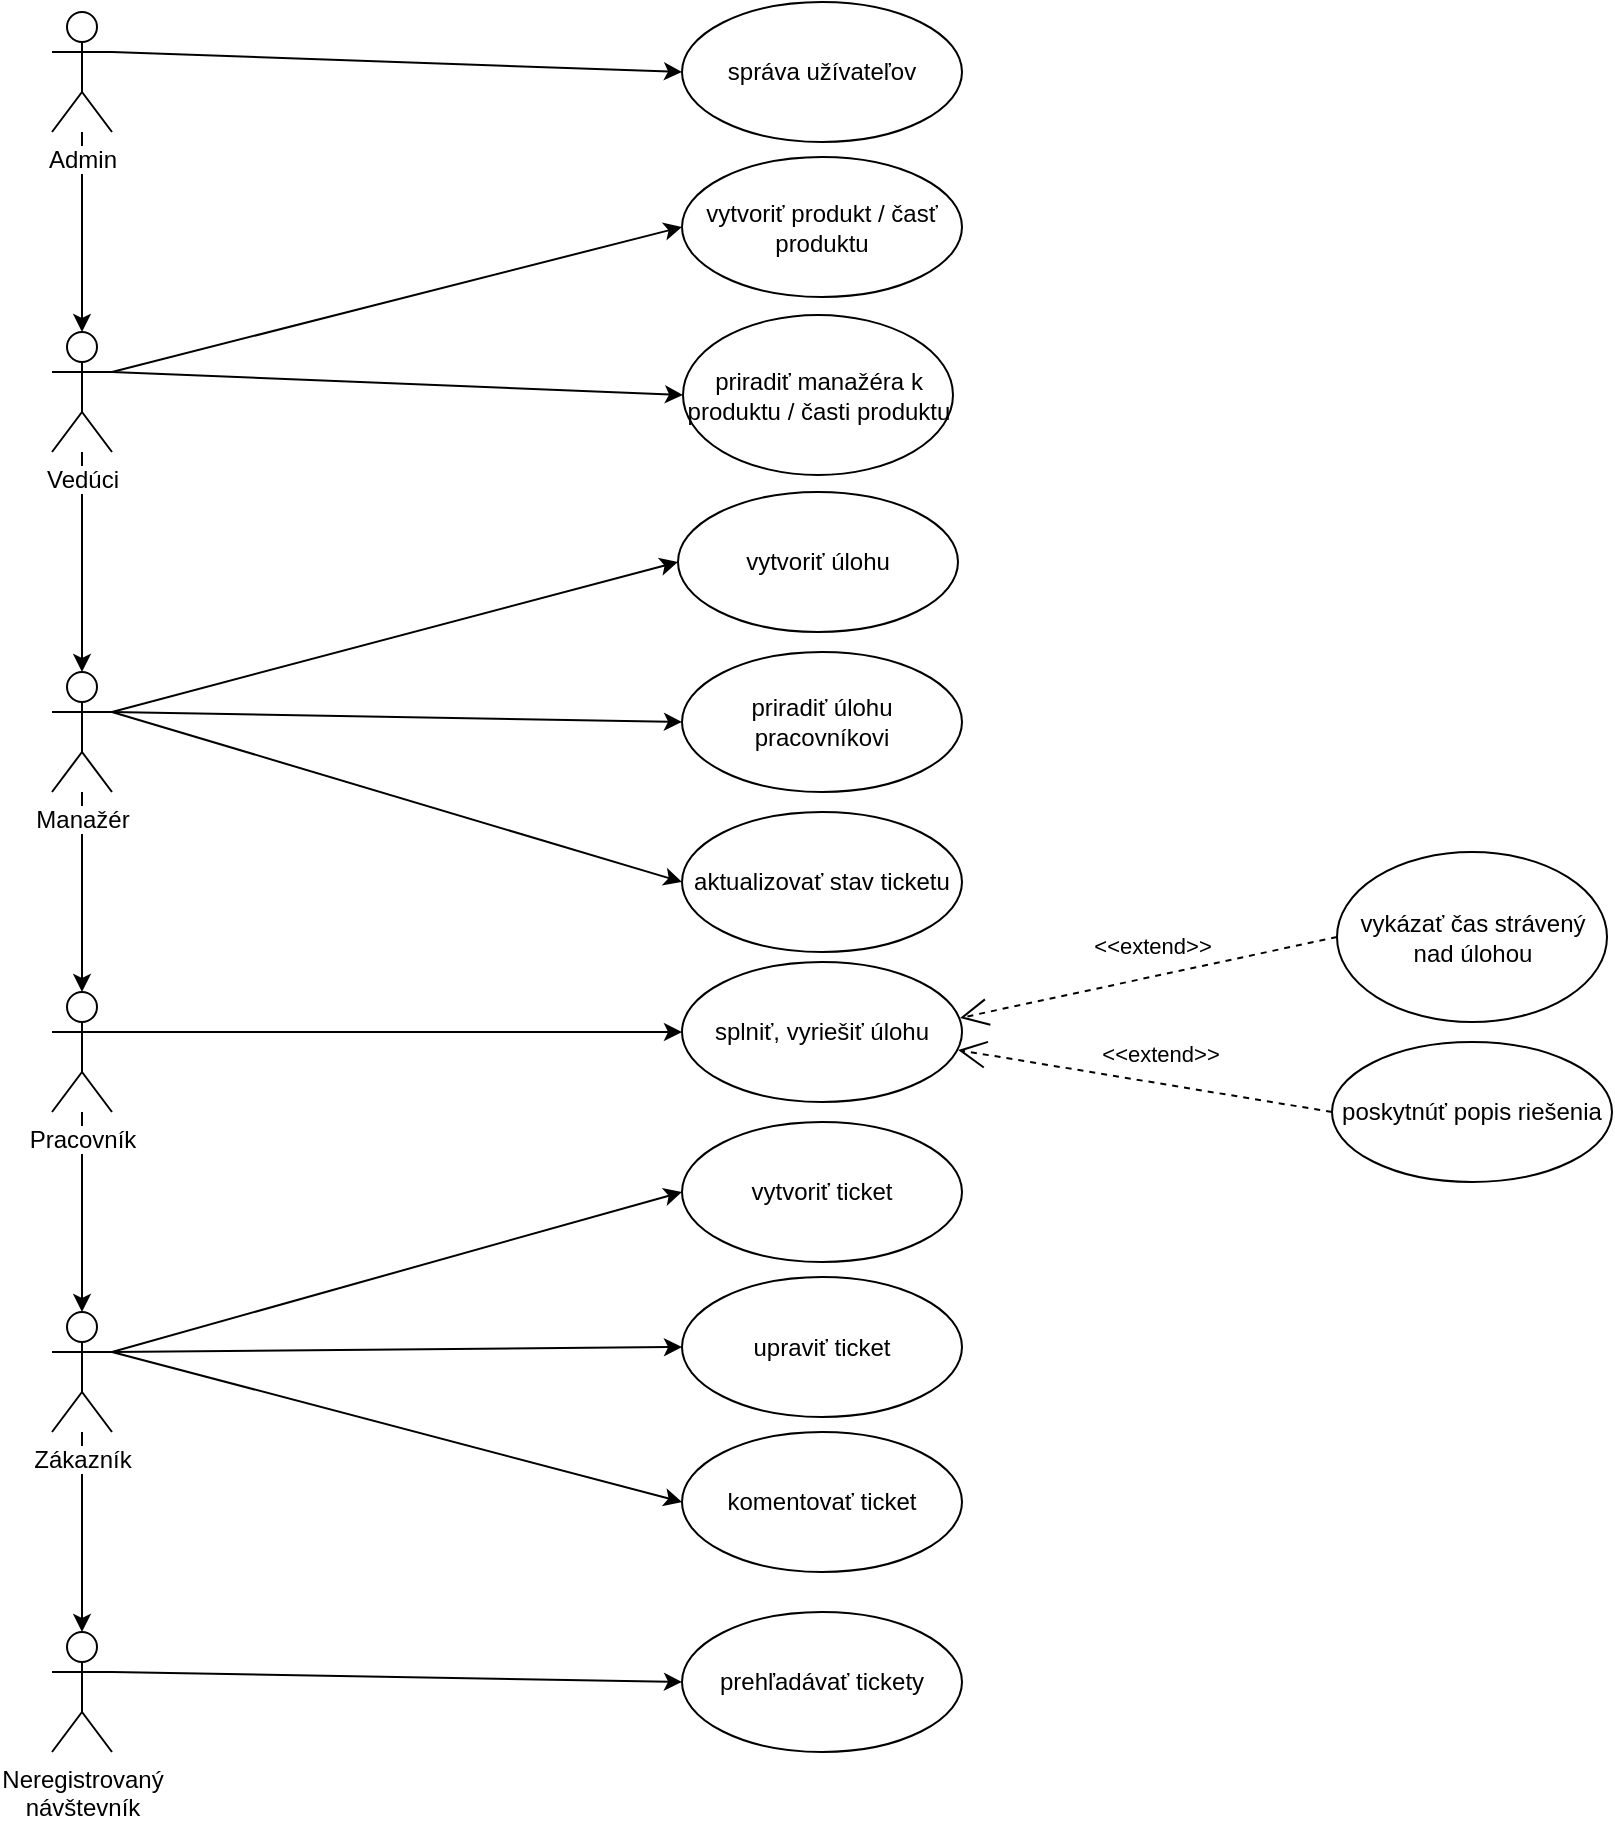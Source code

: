 <mxfile version="12.0.0" type="device" pages="1"><diagram id="k_cwYN8qvrqHqvvjKaI5" name="Page-1"><mxGraphModel dx="2031" dy="1079" grid="1" gridSize="10" guides="1" tooltips="1" connect="1" arrows="1" fold="1" page="1" pageScale="1" pageWidth="850" pageHeight="1100" math="0" shadow="0"><root><mxCell id="0"/><mxCell id="1" parent="0"/><mxCell id="xFpFT1fjjYDJ1wltWbpC-3" value="" style="edgeStyle=orthogonalEdgeStyle;rounded=0;orthogonalLoop=1;jettySize=auto;html=1;" edge="1" parent="1" source="xFpFT1fjjYDJ1wltWbpC-1" target="xFpFT1fjjYDJ1wltWbpC-2"><mxGeometry relative="1" as="geometry"/></mxCell><mxCell id="xFpFT1fjjYDJ1wltWbpC-5" style="rounded=0;orthogonalLoop=1;jettySize=auto;html=1;exitX=1;exitY=0.333;exitDx=0;exitDy=0;exitPerimeter=0;entryX=0;entryY=0.5;entryDx=0;entryDy=0;" edge="1" parent="1" source="xFpFT1fjjYDJ1wltWbpC-1" target="xFpFT1fjjYDJ1wltWbpC-4"><mxGeometry relative="1" as="geometry"/></mxCell><mxCell id="xFpFT1fjjYDJ1wltWbpC-1" value="Admin" style="shape=umlActor;verticalLabelPosition=bottom;labelBackgroundColor=#ffffff;verticalAlign=top;html=1;" vertex="1" parent="1"><mxGeometry x="40" y="110" width="30" height="60" as="geometry"/></mxCell><mxCell id="xFpFT1fjjYDJ1wltWbpC-10" value="" style="edgeStyle=none;rounded=0;orthogonalLoop=1;jettySize=auto;html=1;" edge="1" parent="1" source="xFpFT1fjjYDJ1wltWbpC-2" target="xFpFT1fjjYDJ1wltWbpC-9"><mxGeometry relative="1" as="geometry"/></mxCell><mxCell id="xFpFT1fjjYDJ1wltWbpC-12" style="edgeStyle=none;rounded=0;orthogonalLoop=1;jettySize=auto;html=1;exitX=1;exitY=0.333;exitDx=0;exitDy=0;exitPerimeter=0;entryX=0;entryY=0.5;entryDx=0;entryDy=0;" edge="1" parent="1" source="xFpFT1fjjYDJ1wltWbpC-2" target="xFpFT1fjjYDJ1wltWbpC-11"><mxGeometry relative="1" as="geometry"/></mxCell><mxCell id="xFpFT1fjjYDJ1wltWbpC-14" style="edgeStyle=none;rounded=0;orthogonalLoop=1;jettySize=auto;html=1;exitX=1;exitY=0.333;exitDx=0;exitDy=0;exitPerimeter=0;entryX=0;entryY=0.5;entryDx=0;entryDy=0;" edge="1" parent="1" source="xFpFT1fjjYDJ1wltWbpC-2" target="xFpFT1fjjYDJ1wltWbpC-13"><mxGeometry relative="1" as="geometry"/></mxCell><mxCell id="xFpFT1fjjYDJ1wltWbpC-2" value="Vedúci" style="shape=umlActor;verticalLabelPosition=bottom;labelBackgroundColor=#ffffff;verticalAlign=top;html=1;" vertex="1" parent="1"><mxGeometry x="40" y="270" width="30" height="60" as="geometry"/></mxCell><mxCell id="xFpFT1fjjYDJ1wltWbpC-17" style="edgeStyle=none;rounded=0;orthogonalLoop=1;jettySize=auto;html=1;exitX=1;exitY=0.333;exitDx=0;exitDy=0;exitPerimeter=0;entryX=0;entryY=0.5;entryDx=0;entryDy=0;" edge="1" parent="1" source="xFpFT1fjjYDJ1wltWbpC-9" target="xFpFT1fjjYDJ1wltWbpC-15"><mxGeometry relative="1" as="geometry"/></mxCell><mxCell id="xFpFT1fjjYDJ1wltWbpC-18" style="edgeStyle=none;rounded=0;orthogonalLoop=1;jettySize=auto;html=1;exitX=1;exitY=0.333;exitDx=0;exitDy=0;exitPerimeter=0;entryX=0;entryY=0.5;entryDx=0;entryDy=0;" edge="1" parent="1" source="xFpFT1fjjYDJ1wltWbpC-9" target="xFpFT1fjjYDJ1wltWbpC-16"><mxGeometry relative="1" as="geometry"/></mxCell><mxCell id="xFpFT1fjjYDJ1wltWbpC-20" style="edgeStyle=none;rounded=0;orthogonalLoop=1;jettySize=auto;html=1;exitX=1;exitY=0.333;exitDx=0;exitDy=0;exitPerimeter=0;entryX=0;entryY=0.5;entryDx=0;entryDy=0;" edge="1" parent="1" source="xFpFT1fjjYDJ1wltWbpC-9" target="xFpFT1fjjYDJ1wltWbpC-19"><mxGeometry relative="1" as="geometry"/></mxCell><mxCell id="xFpFT1fjjYDJ1wltWbpC-22" value="" style="edgeStyle=none;rounded=0;orthogonalLoop=1;jettySize=auto;html=1;" edge="1" parent="1" source="xFpFT1fjjYDJ1wltWbpC-9" target="xFpFT1fjjYDJ1wltWbpC-21"><mxGeometry relative="1" as="geometry"/></mxCell><mxCell id="xFpFT1fjjYDJ1wltWbpC-9" value="Manažér" style="shape=umlActor;verticalLabelPosition=bottom;labelBackgroundColor=#ffffff;verticalAlign=top;html=1;" vertex="1" parent="1"><mxGeometry x="40" y="440" width="30" height="60" as="geometry"/></mxCell><mxCell id="xFpFT1fjjYDJ1wltWbpC-24" style="edgeStyle=none;rounded=0;orthogonalLoop=1;jettySize=auto;html=1;exitX=1;exitY=0.333;exitDx=0;exitDy=0;exitPerimeter=0;entryX=0;entryY=0.5;entryDx=0;entryDy=0;" edge="1" parent="1" source="xFpFT1fjjYDJ1wltWbpC-21" target="xFpFT1fjjYDJ1wltWbpC-23"><mxGeometry relative="1" as="geometry"/></mxCell><mxCell id="xFpFT1fjjYDJ1wltWbpC-33" value="" style="edgeStyle=none;rounded=0;orthogonalLoop=1;jettySize=auto;html=1;" edge="1" parent="1" source="xFpFT1fjjYDJ1wltWbpC-21" target="xFpFT1fjjYDJ1wltWbpC-32"><mxGeometry relative="1" as="geometry"/></mxCell><mxCell id="xFpFT1fjjYDJ1wltWbpC-21" value="Pracovník" style="shape=umlActor;verticalLabelPosition=bottom;labelBackgroundColor=#ffffff;verticalAlign=top;html=1;" vertex="1" parent="1"><mxGeometry x="40" y="600" width="30" height="60" as="geometry"/></mxCell><mxCell id="xFpFT1fjjYDJ1wltWbpC-37" style="edgeStyle=none;rounded=0;orthogonalLoop=1;jettySize=auto;html=1;exitX=1;exitY=0.333;exitDx=0;exitDy=0;exitPerimeter=0;entryX=0;entryY=0.5;entryDx=0;entryDy=0;" edge="1" parent="1" source="xFpFT1fjjYDJ1wltWbpC-32" target="xFpFT1fjjYDJ1wltWbpC-35"><mxGeometry relative="1" as="geometry"/></mxCell><mxCell id="xFpFT1fjjYDJ1wltWbpC-38" style="edgeStyle=none;rounded=0;orthogonalLoop=1;jettySize=auto;html=1;exitX=1;exitY=0.333;exitDx=0;exitDy=0;exitPerimeter=0;entryX=0;entryY=0.5;entryDx=0;entryDy=0;" edge="1" parent="1" source="xFpFT1fjjYDJ1wltWbpC-32" target="xFpFT1fjjYDJ1wltWbpC-36"><mxGeometry relative="1" as="geometry"/></mxCell><mxCell id="xFpFT1fjjYDJ1wltWbpC-40" style="edgeStyle=none;rounded=0;orthogonalLoop=1;jettySize=auto;html=1;exitX=1;exitY=0.333;exitDx=0;exitDy=0;exitPerimeter=0;entryX=0;entryY=0.5;entryDx=0;entryDy=0;" edge="1" parent="1" source="xFpFT1fjjYDJ1wltWbpC-32" target="xFpFT1fjjYDJ1wltWbpC-39"><mxGeometry relative="1" as="geometry"/></mxCell><mxCell id="xFpFT1fjjYDJ1wltWbpC-42" value="" style="edgeStyle=none;rounded=0;orthogonalLoop=1;jettySize=auto;html=1;" edge="1" parent="1" source="xFpFT1fjjYDJ1wltWbpC-32" target="xFpFT1fjjYDJ1wltWbpC-41"><mxGeometry relative="1" as="geometry"/></mxCell><mxCell id="xFpFT1fjjYDJ1wltWbpC-32" value="Zákazník" style="shape=umlActor;verticalLabelPosition=bottom;labelBackgroundColor=#ffffff;verticalAlign=top;html=1;" vertex="1" parent="1"><mxGeometry x="40" y="760" width="30" height="60" as="geometry"/></mxCell><mxCell id="xFpFT1fjjYDJ1wltWbpC-46" style="edgeStyle=none;rounded=0;orthogonalLoop=1;jettySize=auto;html=1;exitX=1;exitY=0.333;exitDx=0;exitDy=0;exitPerimeter=0;entryX=0;entryY=0.5;entryDx=0;entryDy=0;" edge="1" parent="1" source="xFpFT1fjjYDJ1wltWbpC-41" target="xFpFT1fjjYDJ1wltWbpC-45"><mxGeometry relative="1" as="geometry"/></mxCell><mxCell id="xFpFT1fjjYDJ1wltWbpC-41" value="Neregistrovaný&lt;br&gt;návštevník" style="shape=umlActor;verticalLabelPosition=bottom;labelBackgroundColor=#ffffff;verticalAlign=top;html=1;" vertex="1" parent="1"><mxGeometry x="40" y="920" width="30" height="60" as="geometry"/></mxCell><mxCell id="xFpFT1fjjYDJ1wltWbpC-4" value="správa užívateľov" style="ellipse;whiteSpace=wrap;html=1;" vertex="1" parent="1"><mxGeometry x="355" y="105" width="140" height="70" as="geometry"/></mxCell><mxCell id="xFpFT1fjjYDJ1wltWbpC-11" value="vytvoriť produkt / časť produktu" style="ellipse;whiteSpace=wrap;html=1;" vertex="1" parent="1"><mxGeometry x="355" y="182.5" width="140" height="70" as="geometry"/></mxCell><mxCell id="xFpFT1fjjYDJ1wltWbpC-13" value="priradiť manažéra k produktu / časti produktu" style="ellipse;whiteSpace=wrap;html=1;" vertex="1" parent="1"><mxGeometry x="355.5" y="261.5" width="135" height="80" as="geometry"/></mxCell><mxCell id="xFpFT1fjjYDJ1wltWbpC-15" value="vytvoriť úlohu" style="ellipse;whiteSpace=wrap;html=1;" vertex="1" parent="1"><mxGeometry x="353" y="350" width="140" height="70" as="geometry"/></mxCell><mxCell id="xFpFT1fjjYDJ1wltWbpC-16" value="priradiť úlohu pracovníkovi" style="ellipse;whiteSpace=wrap;html=1;" vertex="1" parent="1"><mxGeometry x="355" y="430" width="140" height="70" as="geometry"/></mxCell><mxCell id="xFpFT1fjjYDJ1wltWbpC-19" value="aktualizovať stav ticketu" style="ellipse;whiteSpace=wrap;html=1;" vertex="1" parent="1"><mxGeometry x="355" y="510" width="140" height="70" as="geometry"/></mxCell><mxCell id="xFpFT1fjjYDJ1wltWbpC-23" value="splniť, vyriešiť úlohu" style="ellipse;whiteSpace=wrap;html=1;" vertex="1" parent="1"><mxGeometry x="355" y="585" width="140" height="70" as="geometry"/></mxCell><mxCell id="xFpFT1fjjYDJ1wltWbpC-25" value="poskytnúť popis riešenia" style="ellipse;whiteSpace=wrap;html=1;" vertex="1" parent="1"><mxGeometry x="680" y="625" width="140" height="70" as="geometry"/></mxCell><mxCell id="xFpFT1fjjYDJ1wltWbpC-27" value="vykázať čas strávený nad úlohou" style="ellipse;whiteSpace=wrap;html=1;" vertex="1" parent="1"><mxGeometry x="682.5" y="530" width="135" height="85" as="geometry"/></mxCell><mxCell id="xFpFT1fjjYDJ1wltWbpC-29" value="&amp;lt;&amp;lt;extend&amp;gt;&amp;gt;" style="endArrow=open;endSize=12;dashed=1;html=1;exitX=0;exitY=0.5;exitDx=0;exitDy=0;entryX=0.993;entryY=0.4;entryDx=0;entryDy=0;entryPerimeter=0;" edge="1" parent="1" source="xFpFT1fjjYDJ1wltWbpC-27" target="xFpFT1fjjYDJ1wltWbpC-23"><mxGeometry x="-0.058" y="-15" width="160" relative="1" as="geometry"><mxPoint x="570" y="530" as="sourcePoint"/><mxPoint x="491" y="620" as="targetPoint"/><mxPoint as="offset"/></mxGeometry></mxCell><mxCell id="xFpFT1fjjYDJ1wltWbpC-31" value="&amp;lt;&amp;lt;extend&amp;gt;&amp;gt;" style="endArrow=open;endSize=12;dashed=1;html=1;exitX=0;exitY=0.5;exitDx=0;exitDy=0;entryX=0.986;entryY=0.629;entryDx=0;entryDy=0;entryPerimeter=0;" edge="1" parent="1" source="xFpFT1fjjYDJ1wltWbpC-25" target="xFpFT1fjjYDJ1wltWbpC-23"><mxGeometry x="-0.058" y="-15" width="160" relative="1" as="geometry"><mxPoint x="700" y="676.5" as="sourcePoint"/><mxPoint x="495" y="620" as="targetPoint"/><mxPoint as="offset"/></mxGeometry></mxCell><mxCell id="xFpFT1fjjYDJ1wltWbpC-35" value="vytvoriť ticket" style="ellipse;whiteSpace=wrap;html=1;" vertex="1" parent="1"><mxGeometry x="355" y="665" width="140" height="70" as="geometry"/></mxCell><mxCell id="xFpFT1fjjYDJ1wltWbpC-36" value="upraviť ticket" style="ellipse;whiteSpace=wrap;html=1;" vertex="1" parent="1"><mxGeometry x="355" y="742.5" width="140" height="70" as="geometry"/></mxCell><mxCell id="xFpFT1fjjYDJ1wltWbpC-39" value="komentovať ticket" style="ellipse;whiteSpace=wrap;html=1;" vertex="1" parent="1"><mxGeometry x="355" y="820" width="140" height="70" as="geometry"/></mxCell><mxCell id="xFpFT1fjjYDJ1wltWbpC-45" value="prehľadávať tickety" style="ellipse;whiteSpace=wrap;html=1;" vertex="1" parent="1"><mxGeometry x="355" y="910" width="140" height="70" as="geometry"/></mxCell></root></mxGraphModel></diagram></mxfile>